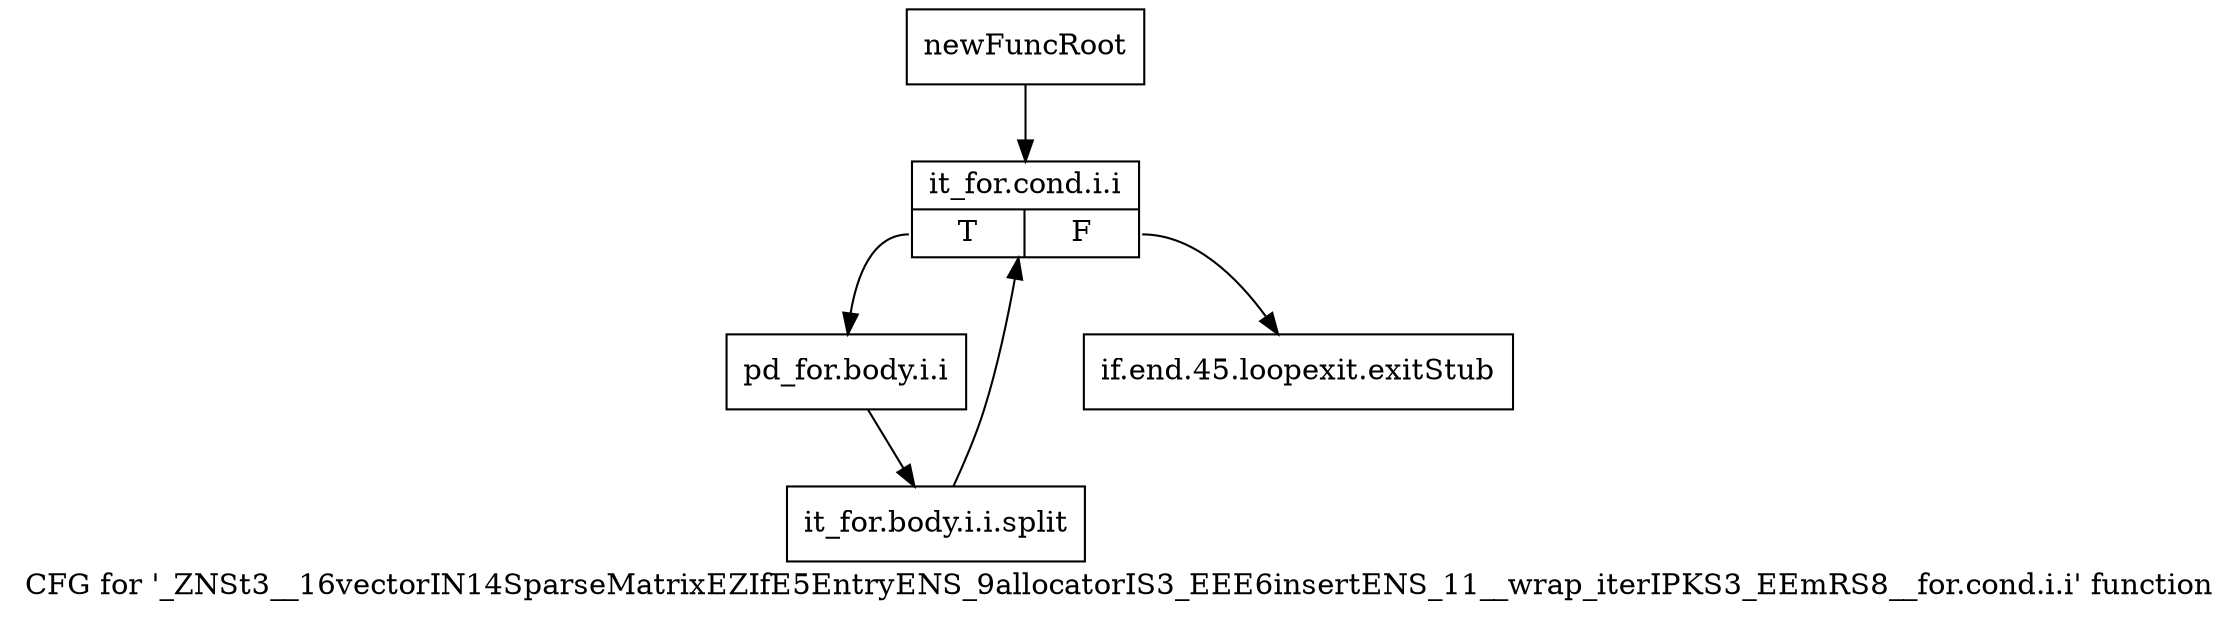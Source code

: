 digraph "CFG for '_ZNSt3__16vectorIN14SparseMatrixEZIfE5EntryENS_9allocatorIS3_EEE6insertENS_11__wrap_iterIPKS3_EEmRS8__for.cond.i.i' function" {
	label="CFG for '_ZNSt3__16vectorIN14SparseMatrixEZIfE5EntryENS_9allocatorIS3_EEE6insertENS_11__wrap_iterIPKS3_EEmRS8__for.cond.i.i' function";

	Node0x8b17570 [shape=record,label="{newFuncRoot}"];
	Node0x8b17570 -> Node0x8b17610;
	Node0x8b175c0 [shape=record,label="{if.end.45.loopexit.exitStub}"];
	Node0x8b17610 [shape=record,label="{it_for.cond.i.i|{<s0>T|<s1>F}}"];
	Node0x8b17610:s0 -> Node0x8b17660;
	Node0x8b17610:s1 -> Node0x8b175c0;
	Node0x8b17660 [shape=record,label="{pd_for.body.i.i}"];
	Node0x8b17660 -> Node0xc486820;
	Node0xc486820 [shape=record,label="{it_for.body.i.i.split}"];
	Node0xc486820 -> Node0x8b17610;
}
